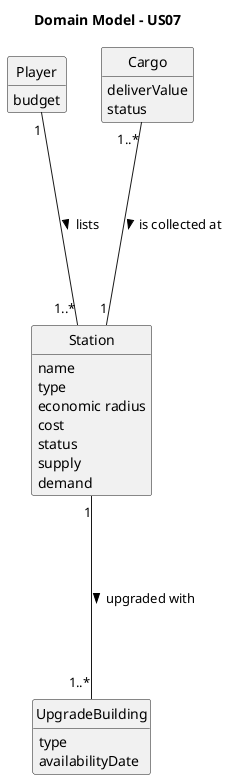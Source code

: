 @startuml

skinparam monochrome true
skinparam packageStyle rectangle
skinparam shadowing false
skinparam classAttributeIconSize 0
hide circle
hide methods

title Domain Model - US07

class Station {
    name
    type
    economic radius
    cost
    status
    supply
    demand
}

class UpgradeBuilding {
    type
    availabilityDate
}


class Player {
    budget
}

class Cargo{
deliverValue
status
}

Station "1" ---- "1..*" UpgradeBuilding : upgraded with >
Player "1" ---- "1..*" Station : lists >
Cargo "1..*" ---- "1" Station : is collected at >

@enduml